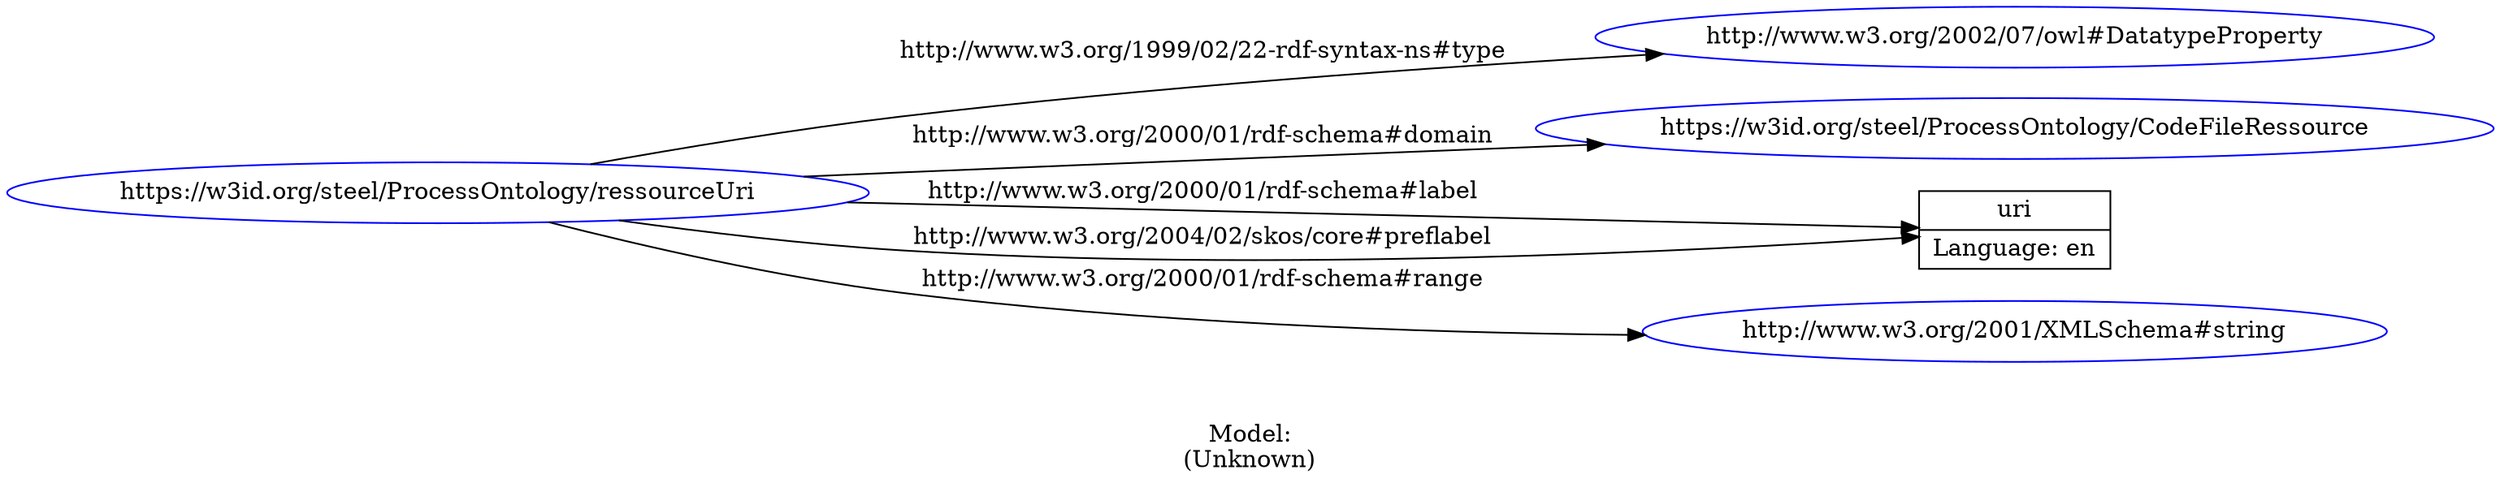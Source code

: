 digraph {
	rankdir = LR;
	charset="utf-8";

	"Rhttps://w3id.org/steel/ProcessOntology/ressourceUri" -> "Rhttp://www.w3.org/2002/07/owl#DatatypeProperty" [ label="http://www.w3.org/1999/02/22-rdf-syntax-ns#type" ];
	"Rhttps://w3id.org/steel/ProcessOntology/ressourceUri" -> "Rhttps://w3id.org/steel/ProcessOntology/CodeFileRessource" [ label="http://www.w3.org/2000/01/rdf-schema#domain" ];
	"Rhttps://w3id.org/steel/ProcessOntology/ressourceUri" -> "Luri|Language: en" [ label="http://www.w3.org/2000/01/rdf-schema#label" ];
	"Rhttps://w3id.org/steel/ProcessOntology/ressourceUri" -> "Rhttp://www.w3.org/2001/XMLSchema#string" [ label="http://www.w3.org/2000/01/rdf-schema#range" ];
	"Rhttps://w3id.org/steel/ProcessOntology/ressourceUri" -> "Luri|Language: en" [ label="http://www.w3.org/2004/02/skos/core#preflabel" ];

	// Resources
	"Rhttps://w3id.org/steel/ProcessOntology/ressourceUri" [ label="https://w3id.org/steel/ProcessOntology/ressourceUri", shape = ellipse, color = blue ];
	"Rhttp://www.w3.org/2002/07/owl#DatatypeProperty" [ label="http://www.w3.org/2002/07/owl#DatatypeProperty", shape = ellipse, color = blue ];
	"Rhttps://w3id.org/steel/ProcessOntology/CodeFileRessource" [ label="https://w3id.org/steel/ProcessOntology/CodeFileRessource", shape = ellipse, color = blue ];
	"Rhttp://www.w3.org/2001/XMLSchema#string" [ label="http://www.w3.org/2001/XMLSchema#string", shape = ellipse, color = blue ];

	// Anonymous nodes

	// Literals
	"Luri|Language: en" [ label="uri|Language: en", shape = record ];

	label="\n\nModel:\n(Unknown)";
}
